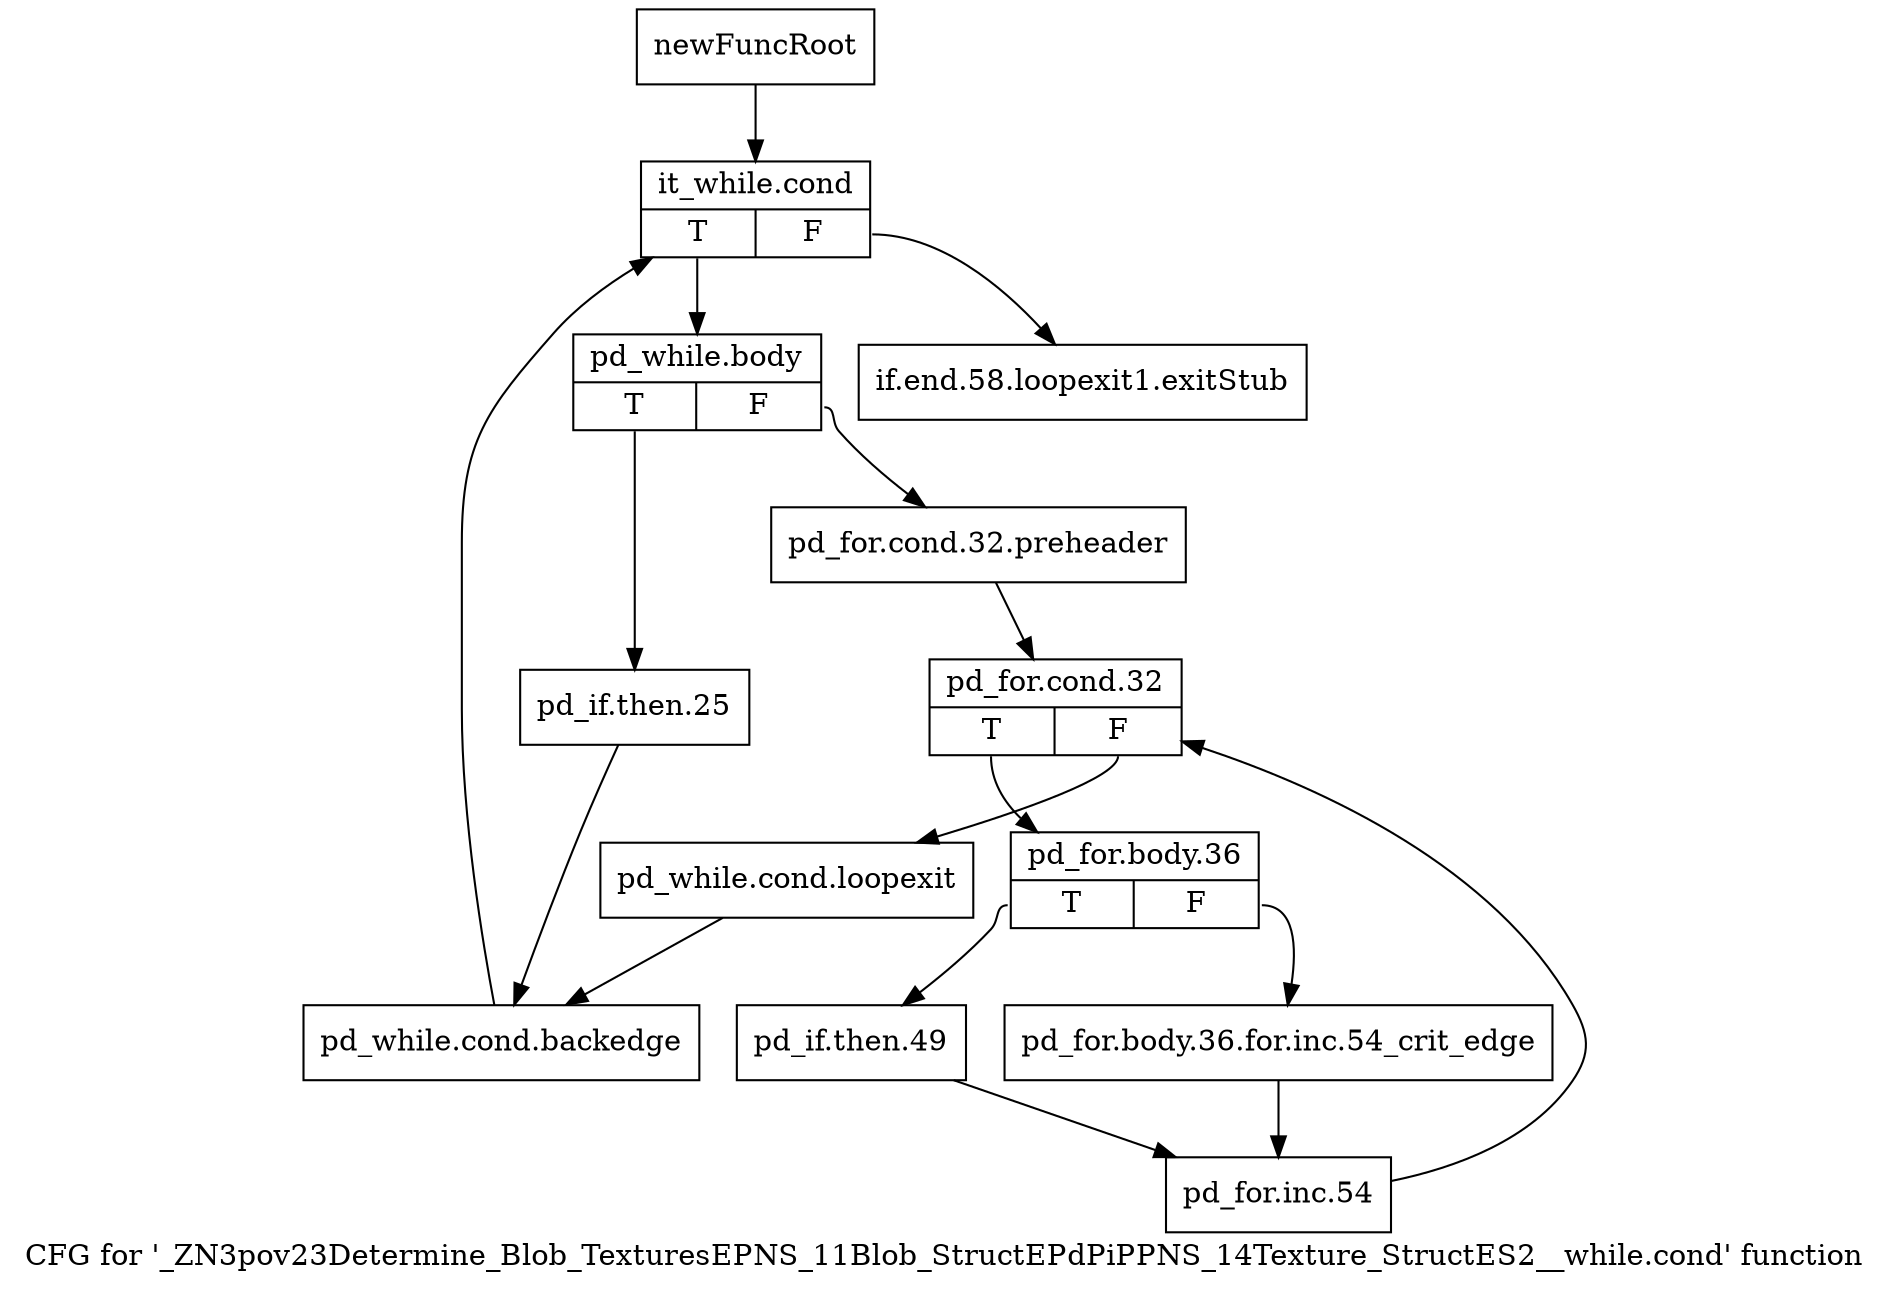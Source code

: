digraph "CFG for '_ZN3pov23Determine_Blob_TexturesEPNS_11Blob_StructEPdPiPPNS_14Texture_StructES2__while.cond' function" {
	label="CFG for '_ZN3pov23Determine_Blob_TexturesEPNS_11Blob_StructEPdPiPPNS_14Texture_StructES2__while.cond' function";

	Node0x2322250 [shape=record,label="{newFuncRoot}"];
	Node0x2322250 -> Node0x23222f0;
	Node0x23222a0 [shape=record,label="{if.end.58.loopexit1.exitStub}"];
	Node0x23222f0 [shape=record,label="{it_while.cond|{<s0>T|<s1>F}}"];
	Node0x23222f0:s0 -> Node0x2322340;
	Node0x23222f0:s1 -> Node0x23222a0;
	Node0x2322340 [shape=record,label="{pd_while.body|{<s0>T|<s1>F}}"];
	Node0x2322340:s0 -> Node0x23225c0;
	Node0x2322340:s1 -> Node0x2322390;
	Node0x2322390 [shape=record,label="{pd_for.cond.32.preheader}"];
	Node0x2322390 -> Node0x23223e0;
	Node0x23223e0 [shape=record,label="{pd_for.cond.32|{<s0>T|<s1>F}}"];
	Node0x23223e0:s0 -> Node0x2322480;
	Node0x23223e0:s1 -> Node0x2322430;
	Node0x2322430 [shape=record,label="{pd_while.cond.loopexit}"];
	Node0x2322430 -> Node0x2322610;
	Node0x2322480 [shape=record,label="{pd_for.body.36|{<s0>T|<s1>F}}"];
	Node0x2322480:s0 -> Node0x2322520;
	Node0x2322480:s1 -> Node0x23224d0;
	Node0x23224d0 [shape=record,label="{pd_for.body.36.for.inc.54_crit_edge}"];
	Node0x23224d0 -> Node0x2322570;
	Node0x2322520 [shape=record,label="{pd_if.then.49}"];
	Node0x2322520 -> Node0x2322570;
	Node0x2322570 [shape=record,label="{pd_for.inc.54}"];
	Node0x2322570 -> Node0x23223e0;
	Node0x23225c0 [shape=record,label="{pd_if.then.25}"];
	Node0x23225c0 -> Node0x2322610;
	Node0x2322610 [shape=record,label="{pd_while.cond.backedge}"];
	Node0x2322610 -> Node0x23222f0;
}
